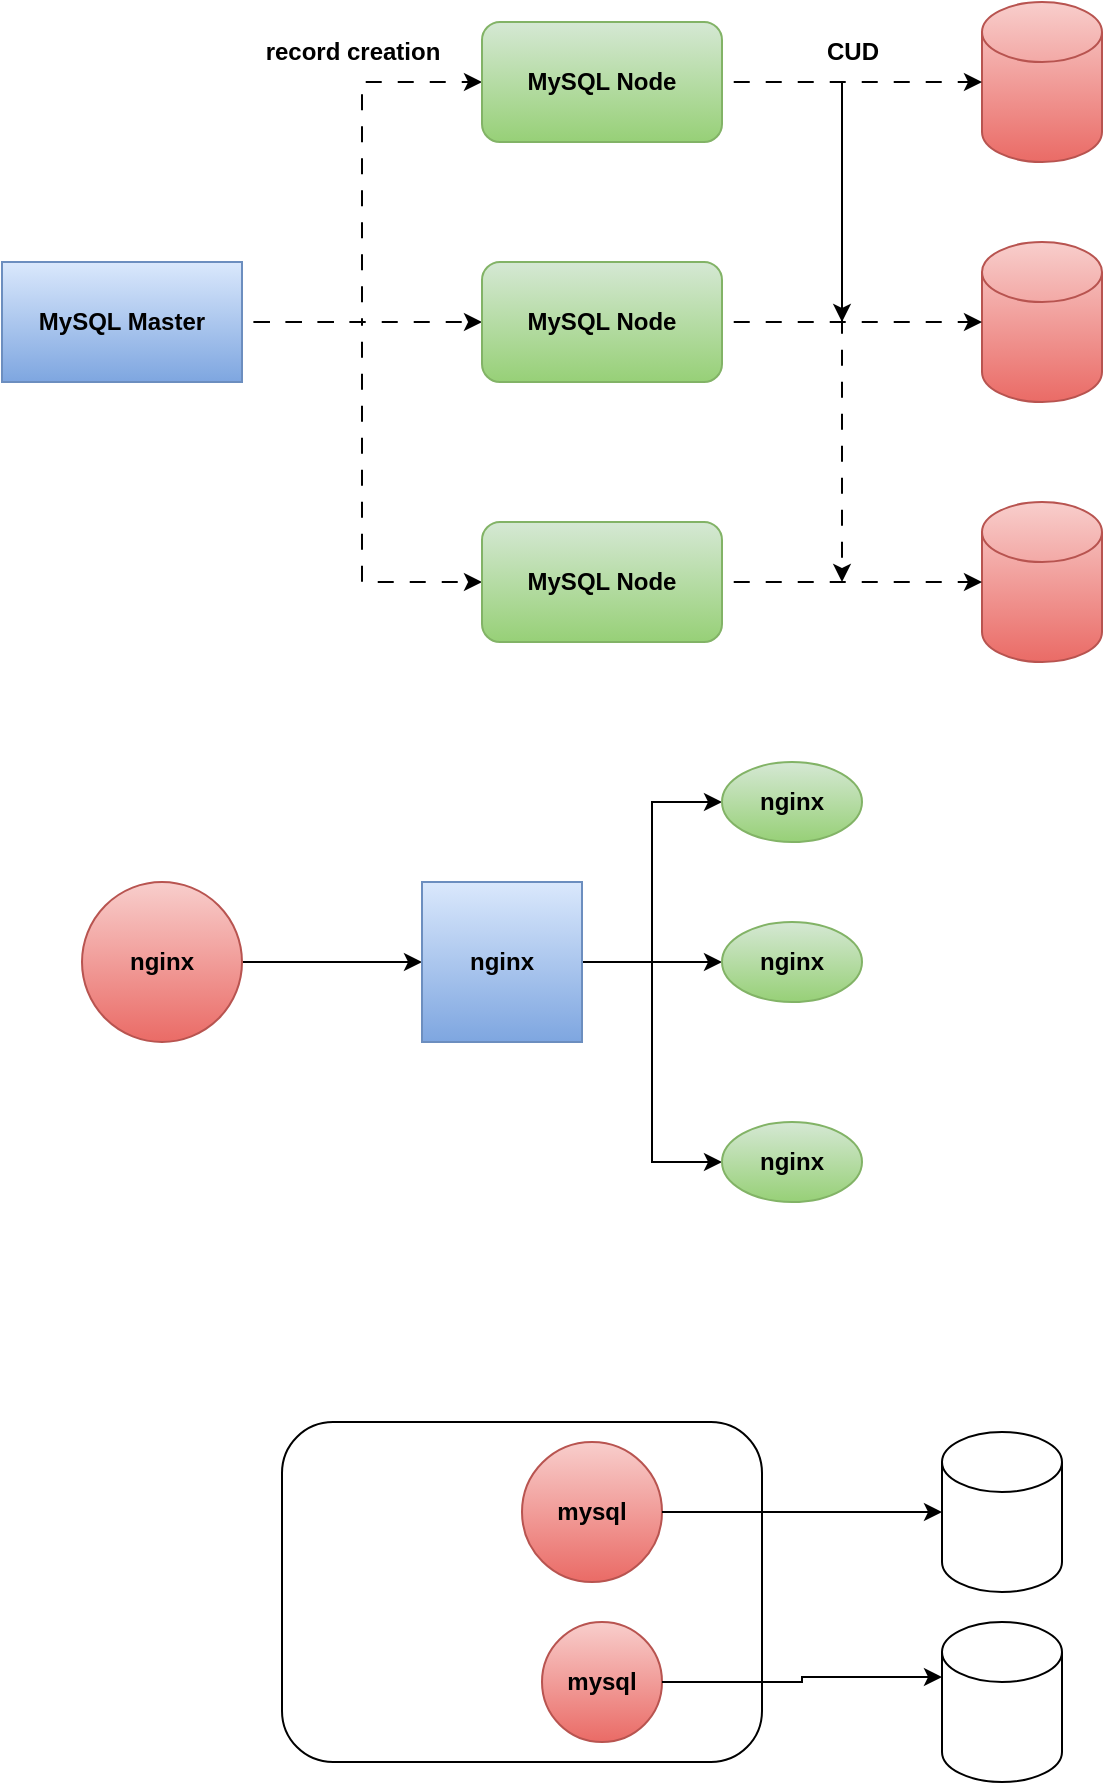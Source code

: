 <mxfile version="24.6.4" type="device">
  <diagram name="Page-1" id="ScTbK37zaT2DLD8tI4vV">
    <mxGraphModel dx="1050" dy="583" grid="1" gridSize="10" guides="1" tooltips="1" connect="1" arrows="1" fold="1" page="1" pageScale="1" pageWidth="850" pageHeight="1100" math="0" shadow="0">
      <root>
        <mxCell id="0" />
        <mxCell id="1" parent="0" />
        <mxCell id="lpuhy62dtZySqsBBc_tT-11" style="edgeStyle=orthogonalEdgeStyle;rounded=0;orthogonalLoop=1;jettySize=auto;html=1;entryX=0;entryY=0.5;entryDx=0;entryDy=0;flowAnimation=1;" parent="1" source="lpuhy62dtZySqsBBc_tT-1" target="lpuhy62dtZySqsBBc_tT-3" edge="1">
          <mxGeometry relative="1" as="geometry" />
        </mxCell>
        <mxCell id="lpuhy62dtZySqsBBc_tT-12" style="edgeStyle=orthogonalEdgeStyle;rounded=0;orthogonalLoop=1;jettySize=auto;html=1;entryX=0;entryY=0.5;entryDx=0;entryDy=0;flowAnimation=1;" parent="1" source="lpuhy62dtZySqsBBc_tT-1" target="lpuhy62dtZySqsBBc_tT-2" edge="1">
          <mxGeometry relative="1" as="geometry" />
        </mxCell>
        <mxCell id="lpuhy62dtZySqsBBc_tT-13" style="edgeStyle=orthogonalEdgeStyle;rounded=0;orthogonalLoop=1;jettySize=auto;html=1;entryX=0;entryY=0.5;entryDx=0;entryDy=0;flowAnimation=1;" parent="1" source="lpuhy62dtZySqsBBc_tT-1" target="lpuhy62dtZySqsBBc_tT-4" edge="1">
          <mxGeometry relative="1" as="geometry" />
        </mxCell>
        <mxCell id="lpuhy62dtZySqsBBc_tT-1" value="&lt;b&gt;MySQL Master&lt;/b&gt;" style="rounded=0;whiteSpace=wrap;html=1;fillColor=#dae8fc;gradientColor=#7ea6e0;strokeColor=#6c8ebf;" parent="1" vertex="1">
          <mxGeometry x="120" y="240" width="120" height="60" as="geometry" />
        </mxCell>
        <mxCell id="lpuhy62dtZySqsBBc_tT-2" value="&lt;b&gt;MySQL Node&lt;/b&gt;" style="rounded=1;whiteSpace=wrap;html=1;fillColor=#d5e8d4;gradientColor=#97d077;strokeColor=#82b366;" parent="1" vertex="1">
          <mxGeometry x="360" y="120" width="120" height="60" as="geometry" />
        </mxCell>
        <mxCell id="lpuhy62dtZySqsBBc_tT-3" value="&lt;b&gt;MySQL Node&lt;/b&gt;" style="rounded=1;whiteSpace=wrap;html=1;fillColor=#d5e8d4;gradientColor=#97d077;strokeColor=#82b366;" parent="1" vertex="1">
          <mxGeometry x="360" y="240" width="120" height="60" as="geometry" />
        </mxCell>
        <mxCell id="lpuhy62dtZySqsBBc_tT-4" value="&lt;b&gt;MySQL Node&lt;/b&gt;" style="rounded=1;whiteSpace=wrap;html=1;fillColor=#d5e8d4;gradientColor=#97d077;strokeColor=#82b366;" parent="1" vertex="1">
          <mxGeometry x="360" y="370" width="120" height="60" as="geometry" />
        </mxCell>
        <mxCell id="lpuhy62dtZySqsBBc_tT-5" value="" style="shape=cylinder3;whiteSpace=wrap;html=1;boundedLbl=1;backgroundOutline=1;size=15;fillColor=#f8cecc;gradientColor=#ea6b66;strokeColor=#b85450;" parent="1" vertex="1">
          <mxGeometry x="610" y="110" width="60" height="80" as="geometry" />
        </mxCell>
        <mxCell id="lpuhy62dtZySqsBBc_tT-6" value="" style="shape=cylinder3;whiteSpace=wrap;html=1;boundedLbl=1;backgroundOutline=1;size=15;fillColor=#f8cecc;gradientColor=#ea6b66;strokeColor=#b85450;" parent="1" vertex="1">
          <mxGeometry x="610" y="230" width="60" height="80" as="geometry" />
        </mxCell>
        <mxCell id="lpuhy62dtZySqsBBc_tT-7" value="" style="shape=cylinder3;whiteSpace=wrap;html=1;boundedLbl=1;backgroundOutline=1;size=15;fillColor=#f8cecc;gradientColor=#ea6b66;strokeColor=#b85450;" parent="1" vertex="1">
          <mxGeometry x="610" y="360" width="60" height="80" as="geometry" />
        </mxCell>
        <mxCell id="lpuhy62dtZySqsBBc_tT-8" style="edgeStyle=orthogonalEdgeStyle;rounded=0;orthogonalLoop=1;jettySize=auto;html=1;entryX=0;entryY=0.5;entryDx=0;entryDy=0;entryPerimeter=0;flowAnimation=1;" parent="1" source="lpuhy62dtZySqsBBc_tT-2" target="lpuhy62dtZySqsBBc_tT-5" edge="1">
          <mxGeometry relative="1" as="geometry" />
        </mxCell>
        <mxCell id="lpuhy62dtZySqsBBc_tT-9" style="edgeStyle=orthogonalEdgeStyle;rounded=0;orthogonalLoop=1;jettySize=auto;html=1;entryX=0;entryY=0.5;entryDx=0;entryDy=0;entryPerimeter=0;flowAnimation=1;" parent="1" source="lpuhy62dtZySqsBBc_tT-3" target="lpuhy62dtZySqsBBc_tT-6" edge="1">
          <mxGeometry relative="1" as="geometry" />
        </mxCell>
        <mxCell id="lpuhy62dtZySqsBBc_tT-10" style="edgeStyle=orthogonalEdgeStyle;rounded=0;orthogonalLoop=1;jettySize=auto;html=1;entryX=0;entryY=0.5;entryDx=0;entryDy=0;entryPerimeter=0;flowAnimation=1;" parent="1" source="lpuhy62dtZySqsBBc_tT-4" target="lpuhy62dtZySqsBBc_tT-7" edge="1">
          <mxGeometry relative="1" as="geometry" />
        </mxCell>
        <mxCell id="lpuhy62dtZySqsBBc_tT-14" value="&lt;b&gt;record creation&lt;/b&gt;" style="text;html=1;align=center;verticalAlign=middle;resizable=0;points=[];autosize=1;strokeColor=none;fillColor=none;" parent="1" vertex="1">
          <mxGeometry x="240" y="120" width="110" height="30" as="geometry" />
        </mxCell>
        <mxCell id="lpuhy62dtZySqsBBc_tT-15" value="&lt;b&gt;CUD&lt;/b&gt;" style="text;html=1;align=center;verticalAlign=middle;resizable=0;points=[];autosize=1;strokeColor=none;fillColor=none;" parent="1" vertex="1">
          <mxGeometry x="520" y="120" width="50" height="30" as="geometry" />
        </mxCell>
        <mxCell id="lpuhy62dtZySqsBBc_tT-16" value="" style="endArrow=classic;html=1;rounded=0;" parent="1" edge="1">
          <mxGeometry width="50" height="50" relative="1" as="geometry">
            <mxPoint x="540" y="150" as="sourcePoint" />
            <mxPoint x="540" y="270" as="targetPoint" />
          </mxGeometry>
        </mxCell>
        <mxCell id="lpuhy62dtZySqsBBc_tT-17" value="" style="endArrow=classic;html=1;rounded=0;flowAnimation=1;" parent="1" edge="1">
          <mxGeometry width="50" height="50" relative="1" as="geometry">
            <mxPoint x="540" y="150" as="sourcePoint" />
            <mxPoint x="540" y="400" as="targetPoint" />
          </mxGeometry>
        </mxCell>
        <mxCell id="lpuhy62dtZySqsBBc_tT-21" style="edgeStyle=orthogonalEdgeStyle;rounded=0;orthogonalLoop=1;jettySize=auto;html=1;" parent="1" source="lpuhy62dtZySqsBBc_tT-18" target="lpuhy62dtZySqsBBc_tT-20" edge="1">
          <mxGeometry relative="1" as="geometry" />
        </mxCell>
        <mxCell id="lpuhy62dtZySqsBBc_tT-18" value="&lt;b&gt;nginx&lt;/b&gt;" style="ellipse;whiteSpace=wrap;html=1;aspect=fixed;fillColor=#f8cecc;gradientColor=#ea6b66;strokeColor=#b85450;" parent="1" vertex="1">
          <mxGeometry x="160" y="550" width="80" height="80" as="geometry" />
        </mxCell>
        <mxCell id="lpuhy62dtZySqsBBc_tT-25" style="edgeStyle=orthogonalEdgeStyle;rounded=0;orthogonalLoop=1;jettySize=auto;html=1;entryX=0;entryY=0.5;entryDx=0;entryDy=0;" parent="1" source="lpuhy62dtZySqsBBc_tT-20" target="lpuhy62dtZySqsBBc_tT-22" edge="1">
          <mxGeometry relative="1" as="geometry" />
        </mxCell>
        <mxCell id="lpuhy62dtZySqsBBc_tT-26" style="edgeStyle=orthogonalEdgeStyle;rounded=0;orthogonalLoop=1;jettySize=auto;html=1;entryX=0;entryY=0.5;entryDx=0;entryDy=0;" parent="1" source="lpuhy62dtZySqsBBc_tT-20" target="lpuhy62dtZySqsBBc_tT-24" edge="1">
          <mxGeometry relative="1" as="geometry" />
        </mxCell>
        <mxCell id="lpuhy62dtZySqsBBc_tT-27" style="edgeStyle=orthogonalEdgeStyle;rounded=0;orthogonalLoop=1;jettySize=auto;html=1;entryX=0;entryY=0.5;entryDx=0;entryDy=0;" parent="1" source="lpuhy62dtZySqsBBc_tT-20" target="lpuhy62dtZySqsBBc_tT-23" edge="1">
          <mxGeometry relative="1" as="geometry" />
        </mxCell>
        <mxCell id="lpuhy62dtZySqsBBc_tT-20" value="&lt;b&gt;nginx&lt;/b&gt;" style="whiteSpace=wrap;html=1;aspect=fixed;fillColor=#dae8fc;gradientColor=#7ea6e0;strokeColor=#6c8ebf;" parent="1" vertex="1">
          <mxGeometry x="330" y="550" width="80" height="80" as="geometry" />
        </mxCell>
        <mxCell id="lpuhy62dtZySqsBBc_tT-22" value="&lt;b&gt;nginx&lt;/b&gt;" style="ellipse;whiteSpace=wrap;html=1;fillColor=#d5e8d4;gradientColor=#97d077;strokeColor=#82b366;" parent="1" vertex="1">
          <mxGeometry x="480" y="490" width="70" height="40" as="geometry" />
        </mxCell>
        <mxCell id="lpuhy62dtZySqsBBc_tT-23" value="&lt;b&gt;nginx&lt;/b&gt;" style="ellipse;whiteSpace=wrap;html=1;fillColor=#d5e8d4;gradientColor=#97d077;strokeColor=#82b366;" parent="1" vertex="1">
          <mxGeometry x="480" y="670" width="70" height="40" as="geometry" />
        </mxCell>
        <mxCell id="lpuhy62dtZySqsBBc_tT-24" value="&lt;b&gt;nginx&lt;/b&gt;" style="ellipse;whiteSpace=wrap;html=1;fillColor=#d5e8d4;gradientColor=#97d077;strokeColor=#82b366;" parent="1" vertex="1">
          <mxGeometry x="480" y="570" width="70" height="40" as="geometry" />
        </mxCell>
        <mxCell id="lpuhy62dtZySqsBBc_tT-28" value="" style="rounded=1;whiteSpace=wrap;html=1;" parent="1" vertex="1">
          <mxGeometry x="260" y="820" width="240" height="170" as="geometry" />
        </mxCell>
        <mxCell id="lpuhy62dtZySqsBBc_tT-29" value="&lt;b&gt;mysql&lt;/b&gt;" style="ellipse;whiteSpace=wrap;html=1;aspect=fixed;fillColor=#f8cecc;gradientColor=#ea6b66;strokeColor=#b85450;" parent="1" vertex="1">
          <mxGeometry x="380" y="830" width="70" height="70" as="geometry" />
        </mxCell>
        <mxCell id="lpuhy62dtZySqsBBc_tT-30" value="" style="shape=cylinder3;whiteSpace=wrap;html=1;boundedLbl=1;backgroundOutline=1;size=15;" parent="1" vertex="1">
          <mxGeometry x="590" y="825" width="60" height="80" as="geometry" />
        </mxCell>
        <mxCell id="lpuhy62dtZySqsBBc_tT-31" style="edgeStyle=orthogonalEdgeStyle;rounded=0;orthogonalLoop=1;jettySize=auto;html=1;entryX=0;entryY=0.5;entryDx=0;entryDy=0;entryPerimeter=0;" parent="1" source="lpuhy62dtZySqsBBc_tT-29" target="lpuhy62dtZySqsBBc_tT-30" edge="1">
          <mxGeometry relative="1" as="geometry" />
        </mxCell>
        <mxCell id="lpuhy62dtZySqsBBc_tT-32" value="&lt;b&gt;mysql&lt;/b&gt;" style="ellipse;whiteSpace=wrap;html=1;aspect=fixed;fillColor=#f8cecc;gradientColor=#ea6b66;strokeColor=#b85450;" parent="1" vertex="1">
          <mxGeometry x="390" y="920" width="60" height="60" as="geometry" />
        </mxCell>
        <mxCell id="lpuhy62dtZySqsBBc_tT-33" value="" style="shape=cylinder3;whiteSpace=wrap;html=1;boundedLbl=1;backgroundOutline=1;size=15;" parent="1" vertex="1">
          <mxGeometry x="590" y="920" width="60" height="80" as="geometry" />
        </mxCell>
        <mxCell id="lpuhy62dtZySqsBBc_tT-34" style="edgeStyle=orthogonalEdgeStyle;rounded=0;orthogonalLoop=1;jettySize=auto;html=1;entryX=0;entryY=0;entryDx=0;entryDy=27.5;entryPerimeter=0;" parent="1" source="lpuhy62dtZySqsBBc_tT-32" target="lpuhy62dtZySqsBBc_tT-33" edge="1">
          <mxGeometry relative="1" as="geometry" />
        </mxCell>
      </root>
    </mxGraphModel>
  </diagram>
</mxfile>
